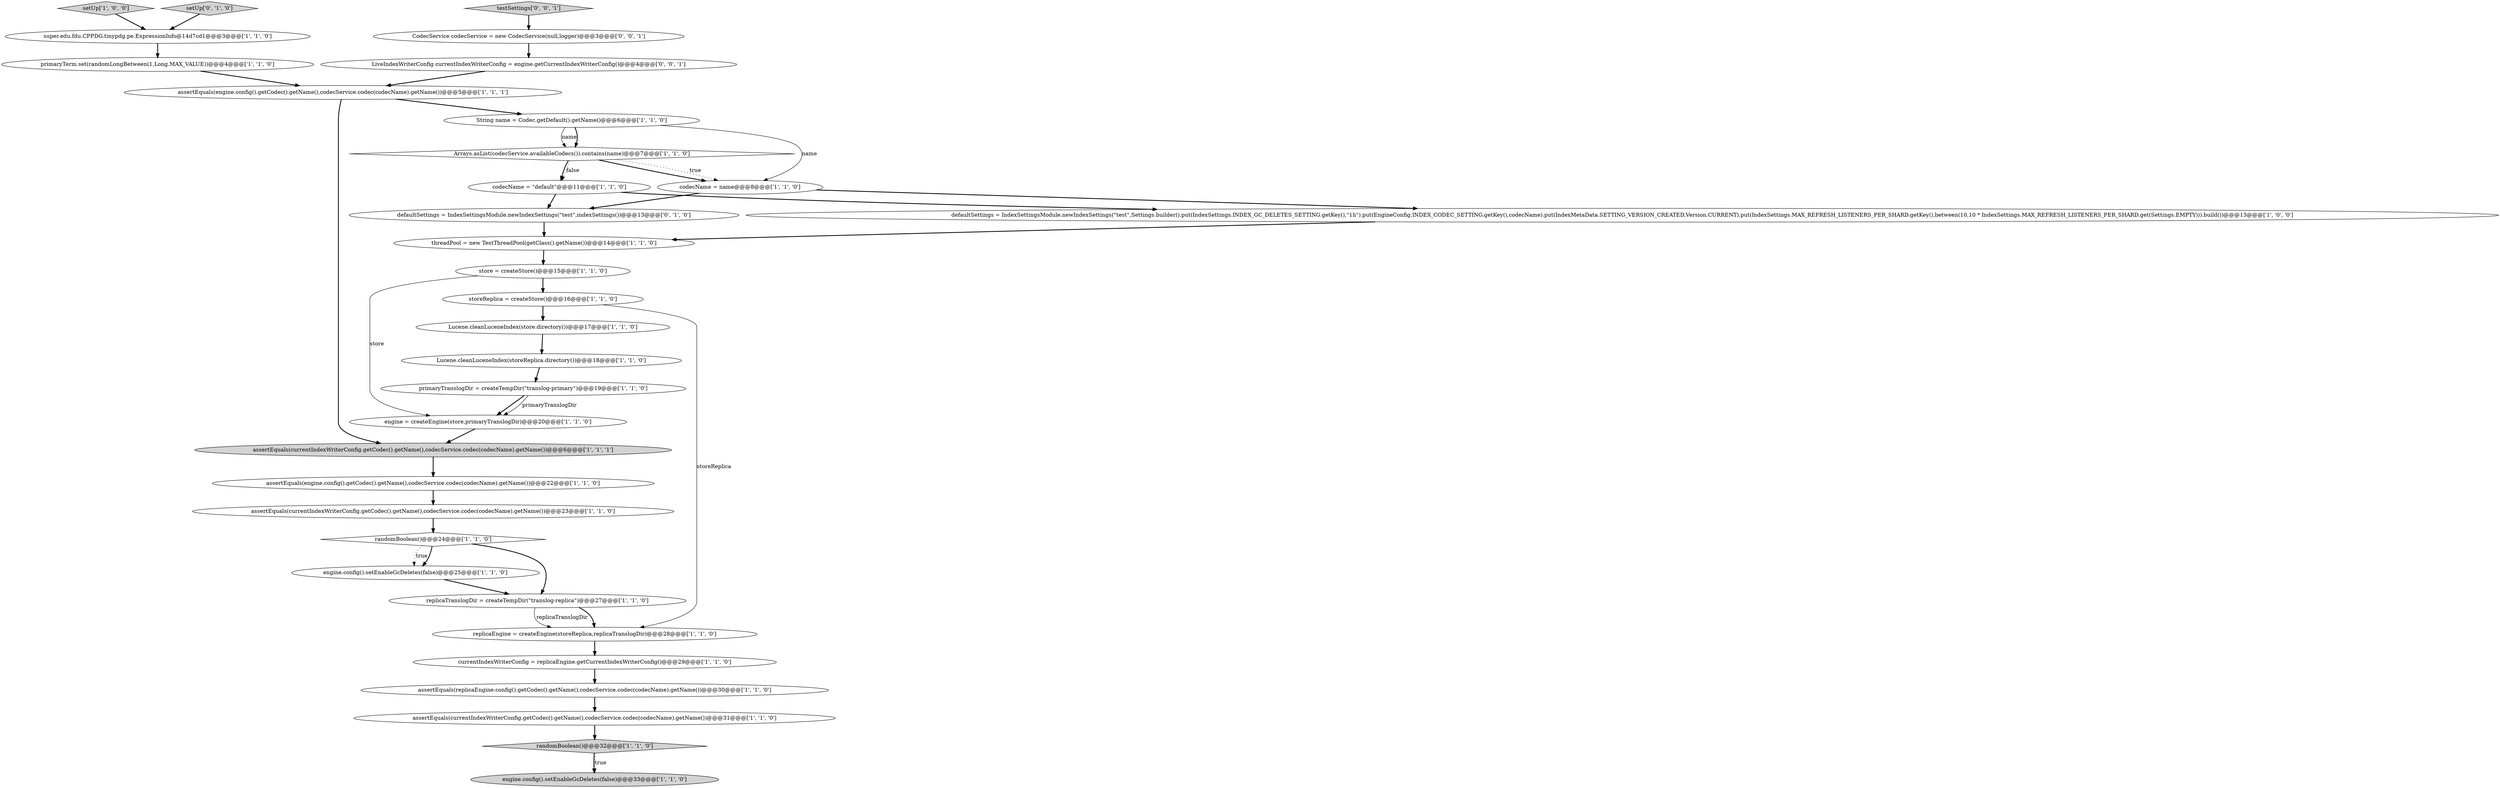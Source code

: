 digraph {
7 [style = filled, label = "randomBoolean()@@@32@@@['1', '1', '0']", fillcolor = lightgray, shape = diamond image = "AAA0AAABBB1BBB"];
8 [style = filled, label = "assertEquals(currentIndexWriterConfig.getCodec().getName(),codecService.codec(codecName).getName())@@@31@@@['1', '1', '0']", fillcolor = white, shape = ellipse image = "AAA0AAABBB1BBB"];
13 [style = filled, label = "primaryTranslogDir = createTempDir(\"translog-primary\")@@@19@@@['1', '1', '0']", fillcolor = white, shape = ellipse image = "AAA0AAABBB1BBB"];
22 [style = filled, label = "Lucene.cleanLuceneIndex(store.directory())@@@17@@@['1', '1', '0']", fillcolor = white, shape = ellipse image = "AAA0AAABBB1BBB"];
14 [style = filled, label = "primaryTerm.set(randomLongBetween(1,Long.MAX_VALUE))@@@4@@@['1', '1', '0']", fillcolor = white, shape = ellipse image = "AAA0AAABBB1BBB"];
16 [style = filled, label = "assertEquals(currentIndexWriterConfig.getCodec().getName(),codecService.codec(codecName).getName())@@@6@@@['1', '1', '1']", fillcolor = lightgray, shape = ellipse image = "AAA0AAABBB1BBB"];
25 [style = filled, label = "setUp['1', '0', '0']", fillcolor = lightgray, shape = diamond image = "AAA0AAABBB1BBB"];
24 [style = filled, label = "engine.config().setEnableGcDeletes(false)@@@33@@@['1', '1', '0']", fillcolor = lightgray, shape = ellipse image = "AAA0AAABBB1BBB"];
3 [style = filled, label = "defaultSettings = IndexSettingsModule.newIndexSettings(\"test\",Settings.builder().put(IndexSettings.INDEX_GC_DELETES_SETTING.getKey(),\"1h\").put(EngineConfig.INDEX_CODEC_SETTING.getKey(),codecName).put(IndexMetaData.SETTING_VERSION_CREATED,Version.CURRENT).put(IndexSettings.MAX_REFRESH_LISTENERS_PER_SHARD.getKey(),between(10,10 * IndexSettings.MAX_REFRESH_LISTENERS_PER_SHARD.get(Settings.EMPTY))).build())@@@13@@@['1', '0', '0']", fillcolor = white, shape = ellipse image = "AAA0AAABBB1BBB"];
17 [style = filled, label = "replicaEngine = createEngine(storeReplica,replicaTranslogDir)@@@28@@@['1', '1', '0']", fillcolor = white, shape = ellipse image = "AAA0AAABBB1BBB"];
1 [style = filled, label = "randomBoolean()@@@24@@@['1', '1', '0']", fillcolor = white, shape = diamond image = "AAA0AAABBB1BBB"];
5 [style = filled, label = "engine.config().setEnableGcDeletes(false)@@@25@@@['1', '1', '0']", fillcolor = white, shape = ellipse image = "AAA0AAABBB1BBB"];
6 [style = filled, label = "assertEquals(currentIndexWriterConfig.getCodec().getName(),codecService.codec(codecName).getName())@@@23@@@['1', '1', '0']", fillcolor = white, shape = ellipse image = "AAA0AAABBB1BBB"];
30 [style = filled, label = "testSettings['0', '0', '1']", fillcolor = lightgray, shape = diamond image = "AAA0AAABBB3BBB"];
10 [style = filled, label = "replicaTranslogDir = createTempDir(\"translog-replica\")@@@27@@@['1', '1', '0']", fillcolor = white, shape = ellipse image = "AAA0AAABBB1BBB"];
0 [style = filled, label = "super.edu.fdu.CPPDG.tinypdg.pe.ExpressionInfo@14d7cd1@@@3@@@['1', '1', '0']", fillcolor = white, shape = ellipse image = "AAA0AAABBB1BBB"];
31 [style = filled, label = "LiveIndexWriterConfig currentIndexWriterConfig = engine.getCurrentIndexWriterConfig()@@@4@@@['0', '0', '1']", fillcolor = white, shape = ellipse image = "AAA0AAABBB3BBB"];
28 [style = filled, label = "defaultSettings = IndexSettingsModule.newIndexSettings(\"test\",indexSettings())@@@13@@@['0', '1', '0']", fillcolor = white, shape = ellipse image = "AAA0AAABBB2BBB"];
18 [style = filled, label = "Lucene.cleanLuceneIndex(storeReplica.directory())@@@18@@@['1', '1', '0']", fillcolor = white, shape = ellipse image = "AAA0AAABBB1BBB"];
2 [style = filled, label = "assertEquals(engine.config().getCodec().getName(),codecService.codec(codecName).getName())@@@5@@@['1', '1', '1']", fillcolor = white, shape = ellipse image = "AAA0AAABBB1BBB"];
9 [style = filled, label = "store = createStore()@@@15@@@['1', '1', '0']", fillcolor = white, shape = ellipse image = "AAA0AAABBB1BBB"];
21 [style = filled, label = "codecName = name@@@8@@@['1', '1', '0']", fillcolor = white, shape = ellipse image = "AAA0AAABBB1BBB"];
12 [style = filled, label = "engine = createEngine(store,primaryTranslogDir)@@@20@@@['1', '1', '0']", fillcolor = white, shape = ellipse image = "AAA0AAABBB1BBB"];
4 [style = filled, label = "storeReplica = createStore()@@@16@@@['1', '1', '0']", fillcolor = white, shape = ellipse image = "AAA0AAABBB1BBB"];
20 [style = filled, label = "assertEquals(engine.config().getCodec().getName(),codecService.codec(codecName).getName())@@@22@@@['1', '1', '0']", fillcolor = white, shape = ellipse image = "AAA0AAABBB1BBB"];
26 [style = filled, label = "threadPool = new TestThreadPool(getClass().getName())@@@14@@@['1', '1', '0']", fillcolor = white, shape = ellipse image = "AAA0AAABBB1BBB"];
11 [style = filled, label = "String name = Codec.getDefault().getName()@@@6@@@['1', '1', '0']", fillcolor = white, shape = ellipse image = "AAA0AAABBB1BBB"];
32 [style = filled, label = "CodecService codecService = new CodecService(null,logger)@@@3@@@['0', '0', '1']", fillcolor = white, shape = ellipse image = "AAA0AAABBB3BBB"];
23 [style = filled, label = "codecName = \"default\"@@@11@@@['1', '1', '0']", fillcolor = white, shape = ellipse image = "AAA0AAABBB1BBB"];
29 [style = filled, label = "setUp['0', '1', '0']", fillcolor = lightgray, shape = diamond image = "AAA0AAABBB2BBB"];
27 [style = filled, label = "assertEquals(replicaEngine.config().getCodec().getName(),codecService.codec(codecName).getName())@@@30@@@['1', '1', '0']", fillcolor = white, shape = ellipse image = "AAA0AAABBB1BBB"];
19 [style = filled, label = "Arrays.asList(codecService.availableCodecs()).contains(name)@@@7@@@['1', '1', '0']", fillcolor = white, shape = diamond image = "AAA0AAABBB1BBB"];
15 [style = filled, label = "currentIndexWriterConfig = replicaEngine.getCurrentIndexWriterConfig()@@@29@@@['1', '1', '0']", fillcolor = white, shape = ellipse image = "AAA0AAABBB1BBB"];
19->21 [style = dotted, label="true"];
23->3 [style = bold, label=""];
21->3 [style = bold, label=""];
7->24 [style = bold, label=""];
1->10 [style = bold, label=""];
20->6 [style = bold, label=""];
9->4 [style = bold, label=""];
10->17 [style = bold, label=""];
3->26 [style = bold, label=""];
2->11 [style = bold, label=""];
11->21 [style = solid, label="name"];
28->26 [style = bold, label=""];
18->13 [style = bold, label=""];
4->22 [style = bold, label=""];
19->23 [style = bold, label=""];
26->9 [style = bold, label=""];
5->10 [style = bold, label=""];
9->12 [style = solid, label="store"];
12->16 [style = bold, label=""];
29->0 [style = bold, label=""];
13->12 [style = solid, label="primaryTranslogDir"];
15->27 [style = bold, label=""];
19->21 [style = bold, label=""];
27->8 [style = bold, label=""];
13->12 [style = bold, label=""];
17->15 [style = bold, label=""];
32->31 [style = bold, label=""];
11->19 [style = solid, label="name"];
1->5 [style = dotted, label="true"];
11->19 [style = bold, label=""];
30->32 [style = bold, label=""];
31->2 [style = bold, label=""];
22->18 [style = bold, label=""];
7->24 [style = dotted, label="true"];
14->2 [style = bold, label=""];
16->20 [style = bold, label=""];
8->7 [style = bold, label=""];
25->0 [style = bold, label=""];
2->16 [style = bold, label=""];
4->17 [style = solid, label="storeReplica"];
23->28 [style = bold, label=""];
0->14 [style = bold, label=""];
19->23 [style = dotted, label="false"];
6->1 [style = bold, label=""];
21->28 [style = bold, label=""];
10->17 [style = solid, label="replicaTranslogDir"];
1->5 [style = bold, label=""];
}
